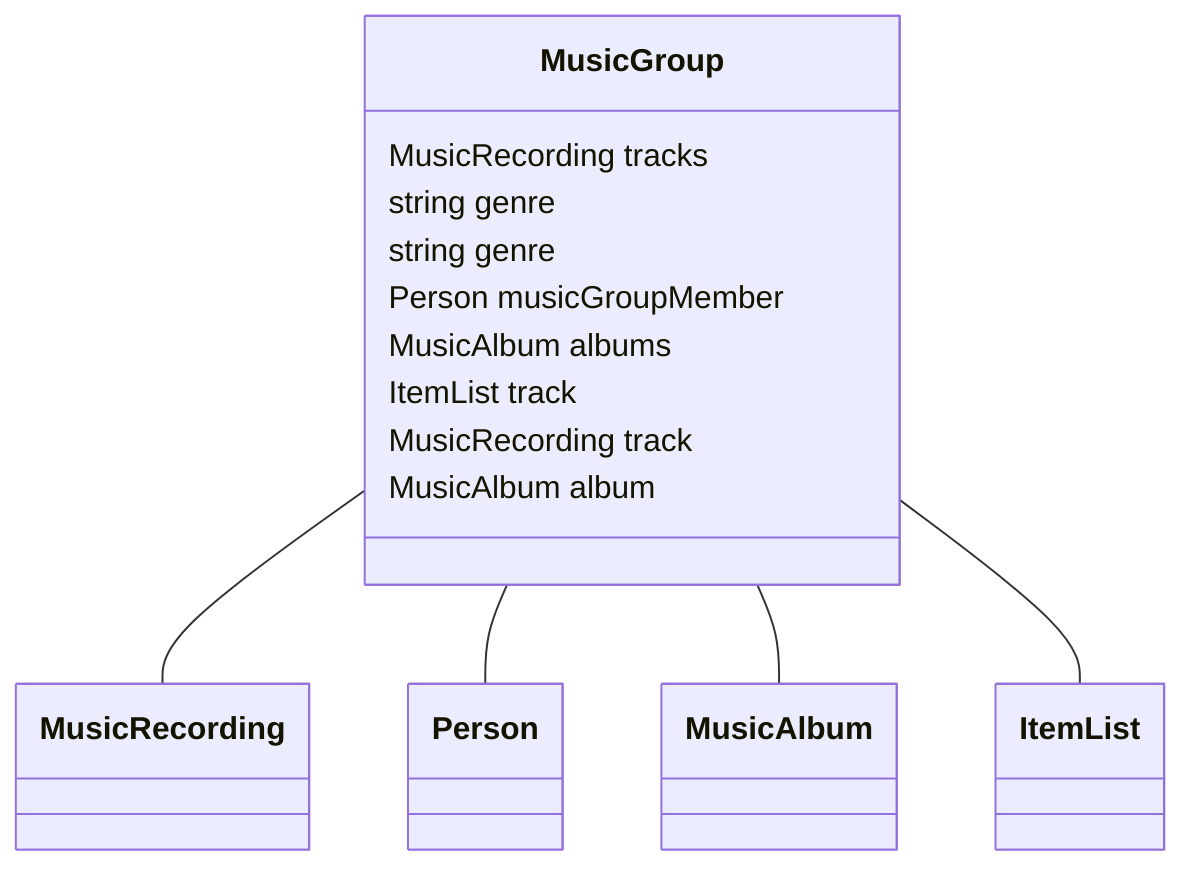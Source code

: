 classDiagram
  MusicGroup -- MusicRecording
  MusicGroup -- Person
  MusicGroup -- MusicAlbum
  MusicGroup -- ItemList


class MusicGroup {

  MusicRecording tracks
  string genre
  string genre
  Person musicGroupMember
  MusicAlbum albums
  ItemList track
  MusicRecording track
  MusicAlbum album

 }